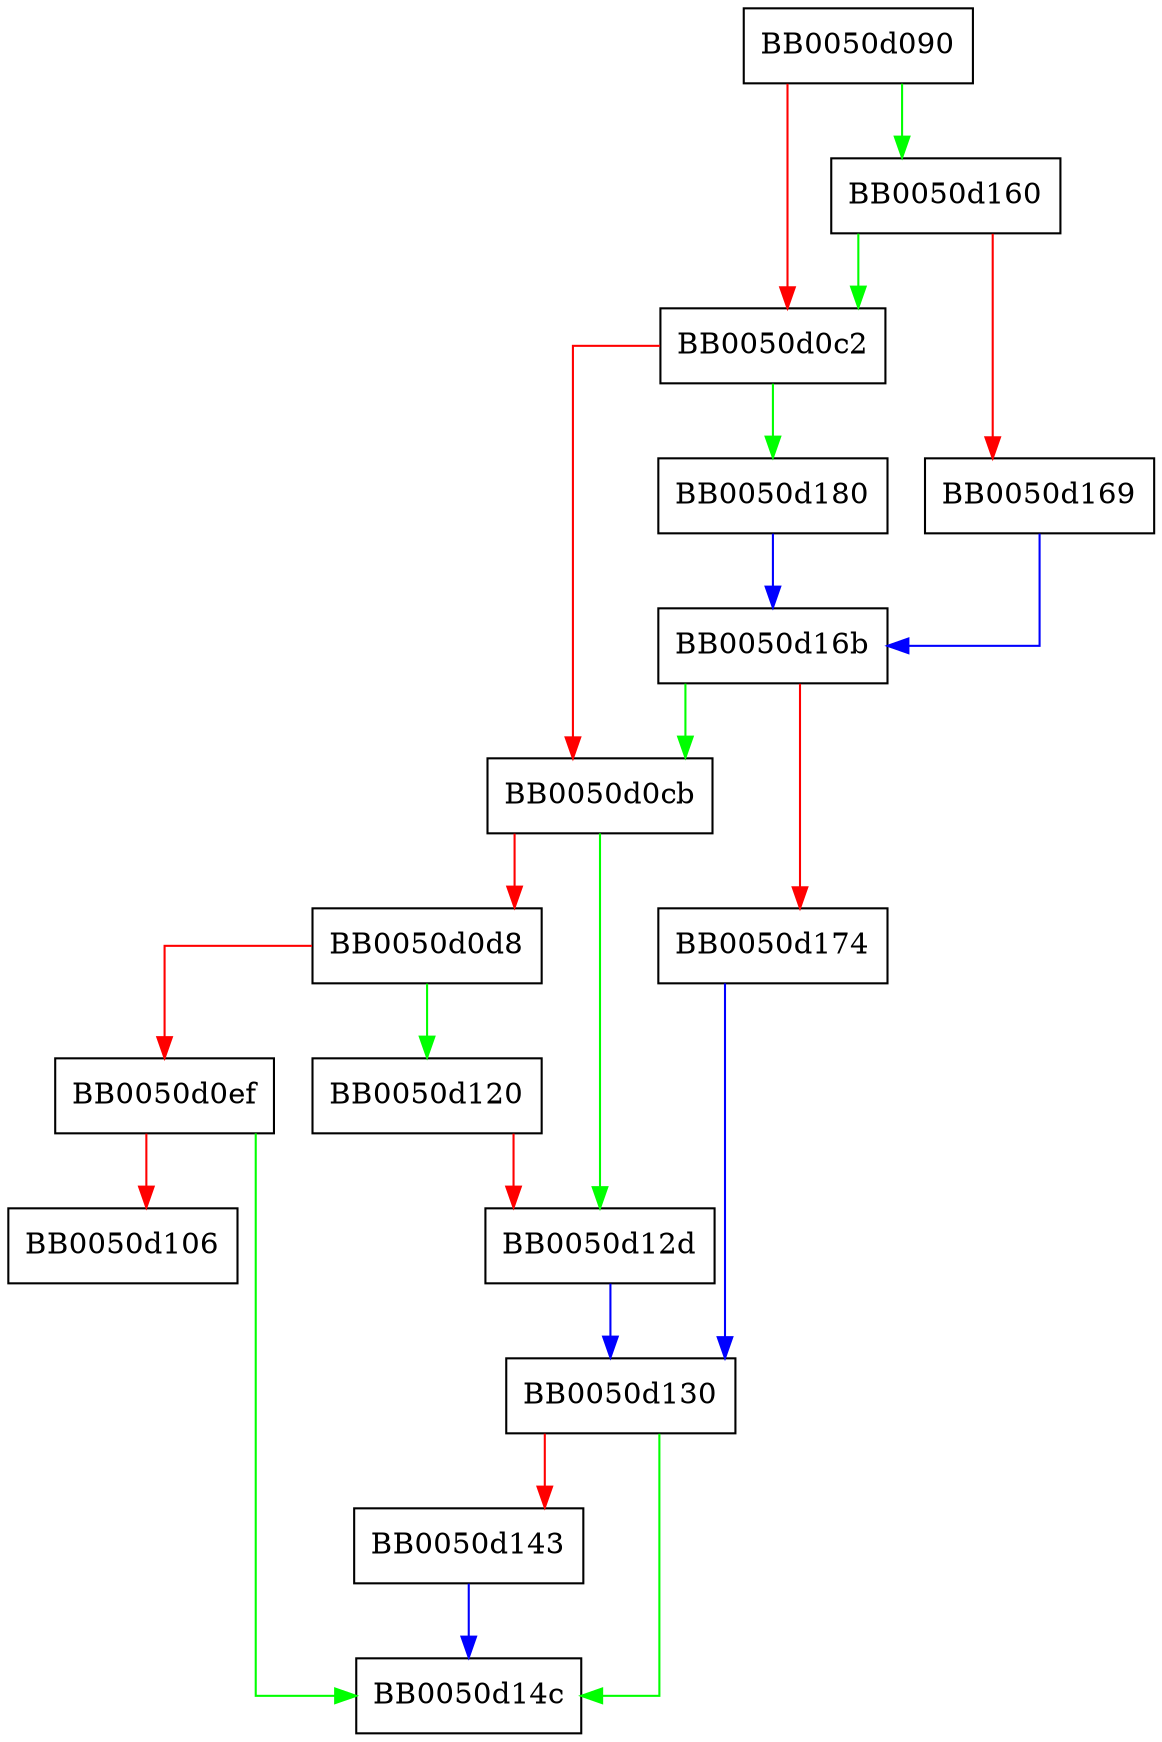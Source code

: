 digraph ossl_ackm_on_handshake_confirmed {
  node [shape="box"];
  graph [splines=ortho];
  BB0050d090 -> BB0050d160 [color="green"];
  BB0050d090 -> BB0050d0c2 [color="red"];
  BB0050d0c2 -> BB0050d180 [color="green"];
  BB0050d0c2 -> BB0050d0cb [color="red"];
  BB0050d0cb -> BB0050d12d [color="green"];
  BB0050d0cb -> BB0050d0d8 [color="red"];
  BB0050d0d8 -> BB0050d120 [color="green"];
  BB0050d0d8 -> BB0050d0ef [color="red"];
  BB0050d0ef -> BB0050d14c [color="green"];
  BB0050d0ef -> BB0050d106 [color="red"];
  BB0050d120 -> BB0050d12d [color="red"];
  BB0050d12d -> BB0050d130 [color="blue"];
  BB0050d130 -> BB0050d14c [color="green"];
  BB0050d130 -> BB0050d143 [color="red"];
  BB0050d143 -> BB0050d14c [color="blue"];
  BB0050d160 -> BB0050d0c2 [color="green"];
  BB0050d160 -> BB0050d169 [color="red"];
  BB0050d169 -> BB0050d16b [color="blue"];
  BB0050d16b -> BB0050d0cb [color="green"];
  BB0050d16b -> BB0050d174 [color="red"];
  BB0050d174 -> BB0050d130 [color="blue"];
  BB0050d180 -> BB0050d16b [color="blue"];
}